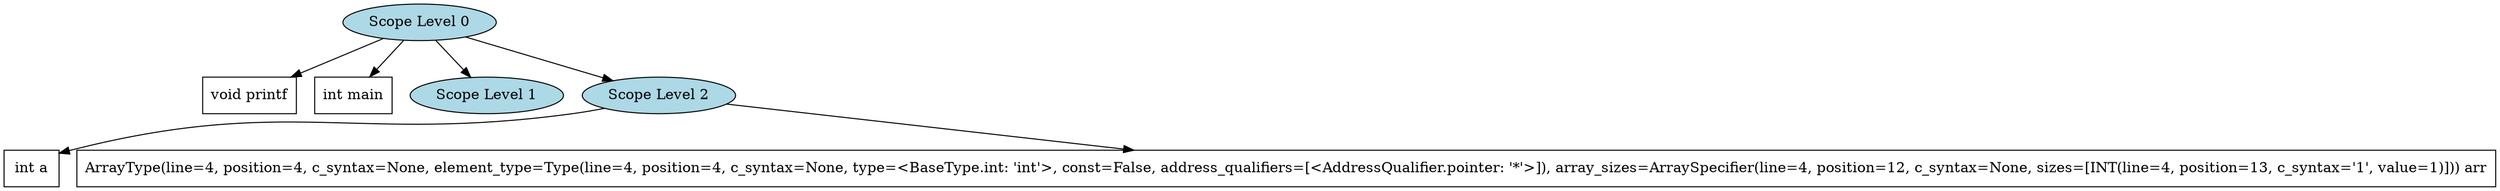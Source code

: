 digraph SymbolTable {
  node1 [label="Scope Level 0", style=filled, fillcolor=lightblue];
  node1 -> node1_printf [color=black];
  node1_printf [label="void printf", shape=box, style=filled, fillcolor=white];
  node1 -> node1_main [color=black];
  node1_main [label="int main", shape=box, style=filled, fillcolor=white];
  node2 [label="Scope Level 1", style=filled, fillcolor=lightblue];
  node1 -> node2;
  node3 [label="Scope Level 2", style=filled, fillcolor=lightblue];
  node1 -> node3;
  node3 -> node3_a [color=black];
  node3_a [label="int a", shape=box, style=filled, fillcolor=white];
  node3 -> node3_arr [color=black];
  node3_arr [label="ArrayType(line=4, position=4, c_syntax=None, element_type=Type(line=4, position=4, c_syntax=None, type=<BaseType.int: 'int'>, const=False, address_qualifiers=[<AddressQualifier.pointer: '*'>]), array_sizes=ArraySpecifier(line=4, position=12, c_syntax=None, sizes=[INT(line=4, position=13, c_syntax='1', value=1)])) arr", shape=box, style=filled, fillcolor=white];
}
